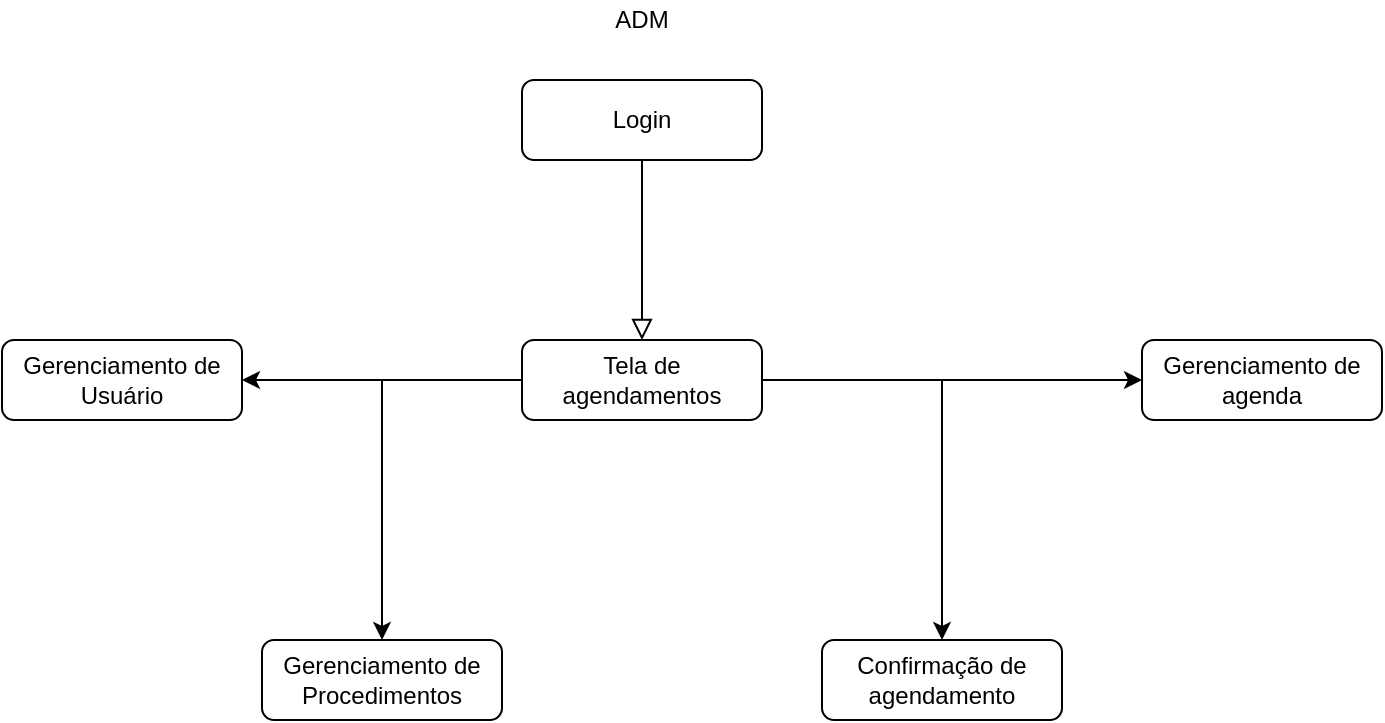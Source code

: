 <mxfile version="14.5.0" type="github" pages="3">
  <diagram id="C5RBs43oDa-KdzZeNtuy" name="Page-1">
    <mxGraphModel dx="1422" dy="762" grid="1" gridSize="10" guides="1" tooltips="1" connect="1" arrows="1" fold="1" page="1" pageScale="1" pageWidth="827" pageHeight="1169" math="0" shadow="0">
      <root>
        <mxCell id="WIyWlLk6GJQsqaUBKTNV-0" />
        <mxCell id="WIyWlLk6GJQsqaUBKTNV-1" parent="WIyWlLk6GJQsqaUBKTNV-0" />
        <mxCell id="WIyWlLk6GJQsqaUBKTNV-2" value="" style="rounded=0;html=1;jettySize=auto;orthogonalLoop=1;fontSize=11;endArrow=block;endFill=0;endSize=8;strokeWidth=1;shadow=0;labelBackgroundColor=none;edgeStyle=orthogonalEdgeStyle;entryX=0.5;entryY=0;entryDx=0;entryDy=0;" parent="WIyWlLk6GJQsqaUBKTNV-1" source="WIyWlLk6GJQsqaUBKTNV-3" target="WIyWlLk6GJQsqaUBKTNV-7" edge="1">
          <mxGeometry relative="1" as="geometry">
            <mxPoint x="220" y="160" as="sourcePoint" />
            <mxPoint x="220" y="160" as="targetPoint" />
          </mxGeometry>
        </mxCell>
        <mxCell id="WIyWlLk6GJQsqaUBKTNV-3" value="Login" style="rounded=1;whiteSpace=wrap;html=1;fontSize=12;glass=0;strokeWidth=1;shadow=0;" parent="WIyWlLk6GJQsqaUBKTNV-1" vertex="1">
          <mxGeometry x="290" y="50" width="120" height="40" as="geometry" />
        </mxCell>
        <mxCell id="hX3yO68MR4rOiRZ_AVbT-5" style="edgeStyle=orthogonalEdgeStyle;rounded=0;orthogonalLoop=1;jettySize=auto;html=1;entryX=1;entryY=0.5;entryDx=0;entryDy=0;" parent="WIyWlLk6GJQsqaUBKTNV-1" source="WIyWlLk6GJQsqaUBKTNV-7" target="hX3yO68MR4rOiRZ_AVbT-4" edge="1">
          <mxGeometry relative="1" as="geometry" />
        </mxCell>
        <mxCell id="hX3yO68MR4rOiRZ_AVbT-6" style="edgeStyle=orthogonalEdgeStyle;rounded=0;orthogonalLoop=1;jettySize=auto;html=1;entryX=0;entryY=0.5;entryDx=0;entryDy=0;" parent="WIyWlLk6GJQsqaUBKTNV-1" source="WIyWlLk6GJQsqaUBKTNV-7" target="WIyWlLk6GJQsqaUBKTNV-12" edge="1">
          <mxGeometry relative="1" as="geometry" />
        </mxCell>
        <mxCell id="hX3yO68MR4rOiRZ_AVbT-7" style="edgeStyle=orthogonalEdgeStyle;rounded=0;orthogonalLoop=1;jettySize=auto;html=1;entryX=0.5;entryY=0;entryDx=0;entryDy=0;" parent="WIyWlLk6GJQsqaUBKTNV-1" source="WIyWlLk6GJQsqaUBKTNV-7" target="hX3yO68MR4rOiRZ_AVbT-3" edge="1">
          <mxGeometry relative="1" as="geometry">
            <mxPoint x="500" y="310" as="targetPoint" />
            <Array as="points">
              <mxPoint x="500" y="200" />
            </Array>
          </mxGeometry>
        </mxCell>
        <mxCell id="hX3yO68MR4rOiRZ_AVbT-8" style="edgeStyle=orthogonalEdgeStyle;rounded=0;orthogonalLoop=1;jettySize=auto;html=1;exitX=0;exitY=0.5;exitDx=0;exitDy=0;" parent="WIyWlLk6GJQsqaUBKTNV-1" source="WIyWlLk6GJQsqaUBKTNV-7" target="hX3yO68MR4rOiRZ_AVbT-2" edge="1">
          <mxGeometry relative="1" as="geometry" />
        </mxCell>
        <mxCell id="WIyWlLk6GJQsqaUBKTNV-7" value="Tela de agendamentos" style="rounded=1;whiteSpace=wrap;html=1;fontSize=12;glass=0;strokeWidth=1;shadow=0;" parent="WIyWlLk6GJQsqaUBKTNV-1" vertex="1">
          <mxGeometry x="290" y="180" width="120" height="40" as="geometry" />
        </mxCell>
        <mxCell id="WIyWlLk6GJQsqaUBKTNV-12" value="Gerenciamento de agenda" style="rounded=1;whiteSpace=wrap;html=1;fontSize=12;glass=0;strokeWidth=1;shadow=0;" parent="WIyWlLk6GJQsqaUBKTNV-1" vertex="1">
          <mxGeometry x="600" y="180" width="120" height="40" as="geometry" />
        </mxCell>
        <mxCell id="hX3yO68MR4rOiRZ_AVbT-1" value="ADM" style="text;html=1;strokeColor=none;fillColor=none;align=center;verticalAlign=middle;whiteSpace=wrap;rounded=0;" parent="WIyWlLk6GJQsqaUBKTNV-1" vertex="1">
          <mxGeometry x="330" y="10" width="40" height="20" as="geometry" />
        </mxCell>
        <mxCell id="hX3yO68MR4rOiRZ_AVbT-2" value="Gerenciamento de Procedimentos" style="rounded=1;whiteSpace=wrap;html=1;fontSize=12;glass=0;strokeWidth=1;shadow=0;" parent="WIyWlLk6GJQsqaUBKTNV-1" vertex="1">
          <mxGeometry x="160" y="330" width="120" height="40" as="geometry" />
        </mxCell>
        <mxCell id="hX3yO68MR4rOiRZ_AVbT-3" value="Confirmação de agendamento" style="rounded=1;whiteSpace=wrap;html=1;fontSize=12;glass=0;strokeWidth=1;shadow=0;" parent="WIyWlLk6GJQsqaUBKTNV-1" vertex="1">
          <mxGeometry x="440" y="330" width="120" height="40" as="geometry" />
        </mxCell>
        <mxCell id="hX3yO68MR4rOiRZ_AVbT-4" value="Gerenciamento de Usuário" style="rounded=1;whiteSpace=wrap;html=1;fontSize=12;glass=0;strokeWidth=1;shadow=0;" parent="WIyWlLk6GJQsqaUBKTNV-1" vertex="1">
          <mxGeometry x="30" y="180" width="120" height="40" as="geometry" />
        </mxCell>
      </root>
    </mxGraphModel>
  </diagram>
  <diagram id="N0iJGrWZB-pdCUYvwzZ9" name="Page-2">
    <mxGraphModel dx="1422" dy="762" grid="1" gridSize="10" guides="1" tooltips="1" connect="1" arrows="1" fold="1" page="1" pageScale="1" pageWidth="827" pageHeight="1169" math="0" shadow="0">
      <root>
        <mxCell id="-p48QDgi5zYnXb5YcY8m-0" />
        <mxCell id="-p48QDgi5zYnXb5YcY8m-1" parent="-p48QDgi5zYnXb5YcY8m-0" />
        <mxCell id="-p48QDgi5zYnXb5YcY8m-9" style="edgeStyle=orthogonalEdgeStyle;rounded=0;orthogonalLoop=1;jettySize=auto;html=1;entryX=0.5;entryY=0;entryDx=0;entryDy=0;entryPerimeter=0;" parent="-p48QDgi5zYnXb5YcY8m-1" source="-p48QDgi5zYnXb5YcY8m-2" target="-p48QDgi5zYnXb5YcY8m-4" edge="1">
          <mxGeometry relative="1" as="geometry">
            <mxPoint x="400" y="70" as="targetPoint" />
          </mxGeometry>
        </mxCell>
        <mxCell id="-p48QDgi5zYnXb5YcY8m-2" value="Cliente" style="text;html=1;strokeColor=none;fillColor=none;align=center;verticalAlign=middle;whiteSpace=wrap;rounded=0;" parent="-p48QDgi5zYnXb5YcY8m-1" vertex="1">
          <mxGeometry x="380" y="20" width="40" height="20" as="geometry" />
        </mxCell>
        <mxCell id="-p48QDgi5zYnXb5YcY8m-22" style="edgeStyle=orthogonalEdgeStyle;rounded=0;orthogonalLoop=1;jettySize=auto;html=1;entryX=0.5;entryY=0;entryDx=0;entryDy=0;" parent="-p48QDgi5zYnXb5YcY8m-1" source="-p48QDgi5zYnXb5YcY8m-4" target="-p48QDgi5zYnXb5YcY8m-10" edge="1">
          <mxGeometry relative="1" as="geometry" />
        </mxCell>
        <mxCell id="-p48QDgi5zYnXb5YcY8m-4" value="LOGIN" style="rounded=1;whiteSpace=wrap;html=1;" parent="-p48QDgi5zYnXb5YcY8m-1" vertex="1">
          <mxGeometry x="340" y="80" width="120" height="30" as="geometry" />
        </mxCell>
        <mxCell id="-p48QDgi5zYnXb5YcY8m-7" style="edgeStyle=orthogonalEdgeStyle;rounded=0;orthogonalLoop=1;jettySize=auto;html=1;entryX=0.5;entryY=0;entryDx=0;entryDy=0;" parent="-p48QDgi5zYnXb5YcY8m-1" source="-p48QDgi5zYnXb5YcY8m-6" target="-p48QDgi5zYnXb5YcY8m-8" edge="1">
          <mxGeometry relative="1" as="geometry">
            <mxPoint x="400" y="340" as="targetPoint" />
          </mxGeometry>
        </mxCell>
        <mxCell id="-p48QDgi5zYnXb5YcY8m-6" value="Gerenciamento de Agendamentos" style="rounded=1;whiteSpace=wrap;html=1;" parent="-p48QDgi5zYnXb5YcY8m-1" vertex="1">
          <mxGeometry x="340" y="320" width="120" height="40" as="geometry" />
        </mxCell>
        <mxCell id="-p48QDgi5zYnXb5YcY8m-8" value="Gerenciamento de Dados" style="rounded=1;whiteSpace=wrap;html=1;" parent="-p48QDgi5zYnXb5YcY8m-1" vertex="1">
          <mxGeometry x="340" y="470" width="120" height="30" as="geometry" />
        </mxCell>
        <mxCell id="-p48QDgi5zYnXb5YcY8m-13" style="edgeStyle=orthogonalEdgeStyle;rounded=0;orthogonalLoop=1;jettySize=auto;html=1;entryX=1;entryY=0.5;entryDx=0;entryDy=0;" parent="-p48QDgi5zYnXb5YcY8m-1" source="-p48QDgi5zYnXb5YcY8m-10" target="-p48QDgi5zYnXb5YcY8m-14" edge="1">
          <mxGeometry relative="1" as="geometry">
            <mxPoint x="220" y="175" as="targetPoint" />
          </mxGeometry>
        </mxCell>
        <mxCell id="-p48QDgi5zYnXb5YcY8m-17" style="edgeStyle=orthogonalEdgeStyle;rounded=0;orthogonalLoop=1;jettySize=auto;html=1;entryX=0.5;entryY=0;entryDx=0;entryDy=0;" parent="-p48QDgi5zYnXb5YcY8m-1" source="-p48QDgi5zYnXb5YcY8m-10" target="-p48QDgi5zYnXb5YcY8m-6" edge="1">
          <mxGeometry relative="1" as="geometry" />
        </mxCell>
        <mxCell id="-p48QDgi5zYnXb5YcY8m-10" value="Já Possui Acesso?" style="rhombus;whiteSpace=wrap;html=1;" parent="-p48QDgi5zYnXb5YcY8m-1" vertex="1">
          <mxGeometry x="360" y="170" width="80" height="70" as="geometry" />
        </mxCell>
        <mxCell id="-p48QDgi5zYnXb5YcY8m-12" value="SIM" style="text;html=1;strokeColor=none;fillColor=none;align=center;verticalAlign=middle;whiteSpace=wrap;rounded=0;" parent="-p48QDgi5zYnXb5YcY8m-1" vertex="1">
          <mxGeometry x="340" y="260" width="40" height="20" as="geometry" />
        </mxCell>
        <mxCell id="-p48QDgi5zYnXb5YcY8m-23" style="edgeStyle=orthogonalEdgeStyle;rounded=0;orthogonalLoop=1;jettySize=auto;html=1;entryX=0;entryY=0.5;entryDx=0;entryDy=0;exitX=0.425;exitY=-0.133;exitDx=0;exitDy=0;exitPerimeter=0;" parent="-p48QDgi5zYnXb5YcY8m-1" source="-p48QDgi5zYnXb5YcY8m-14" target="-p48QDgi5zYnXb5YcY8m-4" edge="1">
          <mxGeometry relative="1" as="geometry">
            <mxPoint x="150" y="150" as="sourcePoint" />
            <Array as="points">
              <mxPoint x="150" y="186" />
              <mxPoint x="150" y="95" />
            </Array>
          </mxGeometry>
        </mxCell>
        <mxCell id="-p48QDgi5zYnXb5YcY8m-14" value="Cadastramento" style="rounded=1;whiteSpace=wrap;html=1;" parent="-p48QDgi5zYnXb5YcY8m-1" vertex="1">
          <mxGeometry x="100" y="190" width="120" height="30" as="geometry" />
        </mxCell>
        <mxCell id="-p48QDgi5zYnXb5YcY8m-16" value="NÃO" style="text;html=1;strokeColor=none;fillColor=none;align=center;verticalAlign=middle;whiteSpace=wrap;rounded=0;" parent="-p48QDgi5zYnXb5YcY8m-1" vertex="1">
          <mxGeometry x="280" y="170" width="40" height="20" as="geometry" />
        </mxCell>
      </root>
    </mxGraphModel>
  </diagram>
  <diagram id="KQi53x594J5msQ9mnAOo" name="Page-3">
    <mxGraphModel dx="1422" dy="762" grid="1" gridSize="10" guides="1" tooltips="1" connect="1" arrows="1" fold="1" page="1" pageScale="1" pageWidth="827" pageHeight="1169" math="0" shadow="0">
      <root>
        <mxCell id="FF0e6TVer2KwmjMnXrAM-0" />
        <mxCell id="FF0e6TVer2KwmjMnXrAM-1" parent="FF0e6TVer2KwmjMnXrAM-0" />
        <mxCell id="TLhUrYgqsDNyq-JFWt0F-1" value="" style="whiteSpace=wrap;html=1;aspect=fixed;" vertex="1" parent="FF0e6TVer2KwmjMnXrAM-1">
          <mxGeometry x="170" y="160" width="780" height="780" as="geometry" />
        </mxCell>
        <mxCell id="TLhUrYgqsDNyq-JFWt0F-8" style="edgeStyle=orthogonalEdgeStyle;rounded=0;orthogonalLoop=1;jettySize=auto;html=1;" edge="1" parent="FF0e6TVer2KwmjMnXrAM-1" source="TLhUrYgqsDNyq-JFWt0F-0" target="TLhUrYgqsDNyq-JFWt0F-6">
          <mxGeometry relative="1" as="geometry">
            <Array as="points">
              <mxPoint x="120" y="425" />
              <mxPoint x="120" y="270" />
            </Array>
          </mxGeometry>
        </mxCell>
        <mxCell id="31-FXK8BHHbwHSvv0eOy-2" style="edgeStyle=orthogonalEdgeStyle;rounded=0;orthogonalLoop=1;jettySize=auto;html=1;entryX=0;entryY=0.5;entryDx=0;entryDy=0;" edge="1" parent="FF0e6TVer2KwmjMnXrAM-1" source="TLhUrYgqsDNyq-JFWt0F-0" target="TLhUrYgqsDNyq-JFWt0F-10">
          <mxGeometry relative="1" as="geometry">
            <Array as="points">
              <mxPoint x="180" y="440" />
              <mxPoint x="180" y="440" />
            </Array>
          </mxGeometry>
        </mxCell>
        <mxCell id="31-FXK8BHHbwHSvv0eOy-3" style="edgeStyle=orthogonalEdgeStyle;rounded=0;orthogonalLoop=1;jettySize=auto;html=1;entryX=-0.007;entryY=0.625;entryDx=0;entryDy=0;entryPerimeter=0;" edge="1" parent="FF0e6TVer2KwmjMnXrAM-1" source="TLhUrYgqsDNyq-JFWt0F-0" target="TLhUrYgqsDNyq-JFWt0F-9">
          <mxGeometry relative="1" as="geometry">
            <mxPoint x="270" y="425" as="targetPoint" />
            <Array as="points">
              <mxPoint x="120" y="425" />
              <mxPoint x="120" y="610" />
            </Array>
          </mxGeometry>
        </mxCell>
        <mxCell id="31-FXK8BHHbwHSvv0eOy-4" style="edgeStyle=orthogonalEdgeStyle;rounded=0;orthogonalLoop=1;jettySize=auto;html=1;entryX=0;entryY=0.5;entryDx=0;entryDy=0;" edge="1" parent="FF0e6TVer2KwmjMnXrAM-1" source="TLhUrYgqsDNyq-JFWt0F-0" target="TLhUrYgqsDNyq-JFWt0F-11">
          <mxGeometry relative="1" as="geometry">
            <Array as="points">
              <mxPoint x="120" y="425" />
              <mxPoint x="120" y="780" />
            </Array>
          </mxGeometry>
        </mxCell>
        <mxCell id="TLhUrYgqsDNyq-JFWt0F-0" value="Usuário" style="shape=umlActor;verticalLabelPosition=bottom;verticalAlign=top;html=1;outlineConnect=0;" vertex="1" parent="FF0e6TVer2KwmjMnXrAM-1">
          <mxGeometry x="40" y="395" width="30" height="60" as="geometry" />
        </mxCell>
        <mxCell id="TLhUrYgqsDNyq-JFWt0F-6" value="LOGIN" style="ellipse;whiteSpace=wrap;html=1;" vertex="1" parent="FF0e6TVer2KwmjMnXrAM-1">
          <mxGeometry x="290" y="230" width="149" height="80" as="geometry" />
        </mxCell>
        <mxCell id="TLhUrYgqsDNyq-JFWt0F-9" value="Gerenciamento de Dados" style="ellipse;whiteSpace=wrap;html=1;" vertex="1" parent="FF0e6TVer2KwmjMnXrAM-1">
          <mxGeometry x="290" y="560" width="149" height="80" as="geometry" />
        </mxCell>
        <mxCell id="TLhUrYgqsDNyq-JFWt0F-10" value="Gerenciamento de Agendamentos" style="ellipse;whiteSpace=wrap;html=1;" vertex="1" parent="FF0e6TVer2KwmjMnXrAM-1">
          <mxGeometry x="290" y="400" width="149" height="80" as="geometry" />
        </mxCell>
        <mxCell id="TLhUrYgqsDNyq-JFWt0F-11" value="Cadastramento" style="ellipse;whiteSpace=wrap;html=1;" vertex="1" parent="FF0e6TVer2KwmjMnXrAM-1">
          <mxGeometry x="290" y="740" width="149" height="80" as="geometry" />
        </mxCell>
        <mxCell id="VUGS7VoSHkl5h5b0ff80-1" style="edgeStyle=orthogonalEdgeStyle;rounded=0;orthogonalLoop=1;jettySize=auto;html=1;entryX=1;entryY=0.425;entryDx=0;entryDy=0;entryPerimeter=0;" edge="1" parent="FF0e6TVer2KwmjMnXrAM-1" source="31-FXK8BHHbwHSvv0eOy-0" target="31-FXK8BHHbwHSvv0eOy-8">
          <mxGeometry relative="1" as="geometry">
            <Array as="points">
              <mxPoint x="1020" y="425" />
              <mxPoint x="1020" y="214" />
            </Array>
          </mxGeometry>
        </mxCell>
        <mxCell id="VUGS7VoSHkl5h5b0ff80-2" style="edgeStyle=orthogonalEdgeStyle;rounded=0;orthogonalLoop=1;jettySize=auto;html=1;entryX=1;entryY=0.5;entryDx=0;entryDy=0;" edge="1" parent="FF0e6TVer2KwmjMnXrAM-1" source="31-FXK8BHHbwHSvv0eOy-0" target="31-FXK8BHHbwHSvv0eOy-9">
          <mxGeometry relative="1" as="geometry">
            <Array as="points">
              <mxPoint x="1020" y="425" />
              <mxPoint x="1020" y="310" />
            </Array>
          </mxGeometry>
        </mxCell>
        <mxCell id="VUGS7VoSHkl5h5b0ff80-3" style="edgeStyle=orthogonalEdgeStyle;rounded=0;orthogonalLoop=1;jettySize=auto;html=1;entryX=1;entryY=0.5;entryDx=0;entryDy=0;" edge="1" parent="FF0e6TVer2KwmjMnXrAM-1" source="31-FXK8BHHbwHSvv0eOy-0" target="31-FXK8BHHbwHSvv0eOy-10">
          <mxGeometry relative="1" as="geometry">
            <Array as="points">
              <mxPoint x="1020" y="425" />
              <mxPoint x="1020" y="410" />
            </Array>
          </mxGeometry>
        </mxCell>
        <mxCell id="VUGS7VoSHkl5h5b0ff80-4" style="edgeStyle=orthogonalEdgeStyle;rounded=0;orthogonalLoop=1;jettySize=auto;html=1;entryX=1;entryY=0.5;entryDx=0;entryDy=0;" edge="1" parent="FF0e6TVer2KwmjMnXrAM-1" source="31-FXK8BHHbwHSvv0eOy-0" target="31-FXK8BHHbwHSvv0eOy-11">
          <mxGeometry relative="1" as="geometry">
            <Array as="points">
              <mxPoint x="1020" y="425" />
              <mxPoint x="1020" y="520" />
            </Array>
          </mxGeometry>
        </mxCell>
        <mxCell id="VUGS7VoSHkl5h5b0ff80-5" style="edgeStyle=orthogonalEdgeStyle;rounded=0;orthogonalLoop=1;jettySize=auto;html=1;entryX=0.821;entryY=0.59;entryDx=0;entryDy=0;entryPerimeter=0;" edge="1" parent="FF0e6TVer2KwmjMnXrAM-1" source="31-FXK8BHHbwHSvv0eOy-0" target="TLhUrYgqsDNyq-JFWt0F-1">
          <mxGeometry relative="1" as="geometry" />
        </mxCell>
        <mxCell id="VUGS7VoSHkl5h5b0ff80-6" style="edgeStyle=orthogonalEdgeStyle;rounded=0;orthogonalLoop=1;jettySize=auto;html=1;entryX=0.821;entryY=0.731;entryDx=0;entryDy=0;entryPerimeter=0;" edge="1" parent="FF0e6TVer2KwmjMnXrAM-1" source="31-FXK8BHHbwHSvv0eOy-0" target="TLhUrYgqsDNyq-JFWt0F-1">
          <mxGeometry relative="1" as="geometry" />
        </mxCell>
        <mxCell id="VUGS7VoSHkl5h5b0ff80-7" style="edgeStyle=orthogonalEdgeStyle;rounded=0;orthogonalLoop=1;jettySize=auto;html=1;entryX=0.833;entryY=0.872;entryDx=0;entryDy=0;entryPerimeter=0;" edge="1" parent="FF0e6TVer2KwmjMnXrAM-1" source="31-FXK8BHHbwHSvv0eOy-0" target="TLhUrYgqsDNyq-JFWt0F-1">
          <mxGeometry relative="1" as="geometry" />
        </mxCell>
        <mxCell id="31-FXK8BHHbwHSvv0eOy-0" value="ADM" style="shape=umlActor;verticalLabelPosition=bottom;verticalAlign=top;html=1;outlineConnect=0;" vertex="1" parent="FF0e6TVer2KwmjMnXrAM-1">
          <mxGeometry x="1090" y="395" width="30" height="60" as="geometry" />
        </mxCell>
        <mxCell id="31-FXK8BHHbwHSvv0eOy-8" value="LOGIN" style="ellipse;whiteSpace=wrap;html=1;" vertex="1" parent="FF0e6TVer2KwmjMnXrAM-1">
          <mxGeometry x="660" y="180" width="149" height="80" as="geometry" />
        </mxCell>
        <mxCell id="31-FXK8BHHbwHSvv0eOy-9" value="Gerenciamento de Agendamentos" style="ellipse;whiteSpace=wrap;html=1;" vertex="1" parent="FF0e6TVer2KwmjMnXrAM-1">
          <mxGeometry x="660" y="270" width="149" height="80" as="geometry" />
        </mxCell>
        <mxCell id="31-FXK8BHHbwHSvv0eOy-10" value="Gerenciamento de Dados" style="ellipse;whiteSpace=wrap;html=1;" vertex="1" parent="FF0e6TVer2KwmjMnXrAM-1">
          <mxGeometry x="660" y="370" width="149" height="80" as="geometry" />
        </mxCell>
        <mxCell id="31-FXK8BHHbwHSvv0eOy-11" value="Gerenciamento de agenda" style="ellipse;whiteSpace=wrap;html=1;" vertex="1" parent="FF0e6TVer2KwmjMnXrAM-1">
          <mxGeometry x="660" y="480" width="149" height="80" as="geometry" />
        </mxCell>
        <mxCell id="k-YsvflaPceuDRTtSpBp-0" value="Confirmação de agendamento" style="ellipse;whiteSpace=wrap;html=1;" vertex="1" parent="FF0e6TVer2KwmjMnXrAM-1">
          <mxGeometry x="660" y="585" width="149" height="80" as="geometry" />
        </mxCell>
        <mxCell id="eMqS_DLgIW_ZDtIUMHxF-1" value="&lt;span style=&quot;font-family: &amp;#34;helvetica&amp;#34;&quot;&gt;Gerenciamento de Usuário&lt;/span&gt;" style="ellipse;whiteSpace=wrap;html=1;" vertex="1" parent="FF0e6TVer2KwmjMnXrAM-1">
          <mxGeometry x="660" y="690" width="149" height="80" as="geometry" />
        </mxCell>
        <mxCell id="eMqS_DLgIW_ZDtIUMHxF-2" value="Gerenciamento de Procedimentos" style="ellipse;whiteSpace=wrap;html=1;" vertex="1" parent="FF0e6TVer2KwmjMnXrAM-1">
          <mxGeometry x="660" y="800" width="149" height="80" as="geometry" />
        </mxCell>
      </root>
    </mxGraphModel>
  </diagram>
</mxfile>
